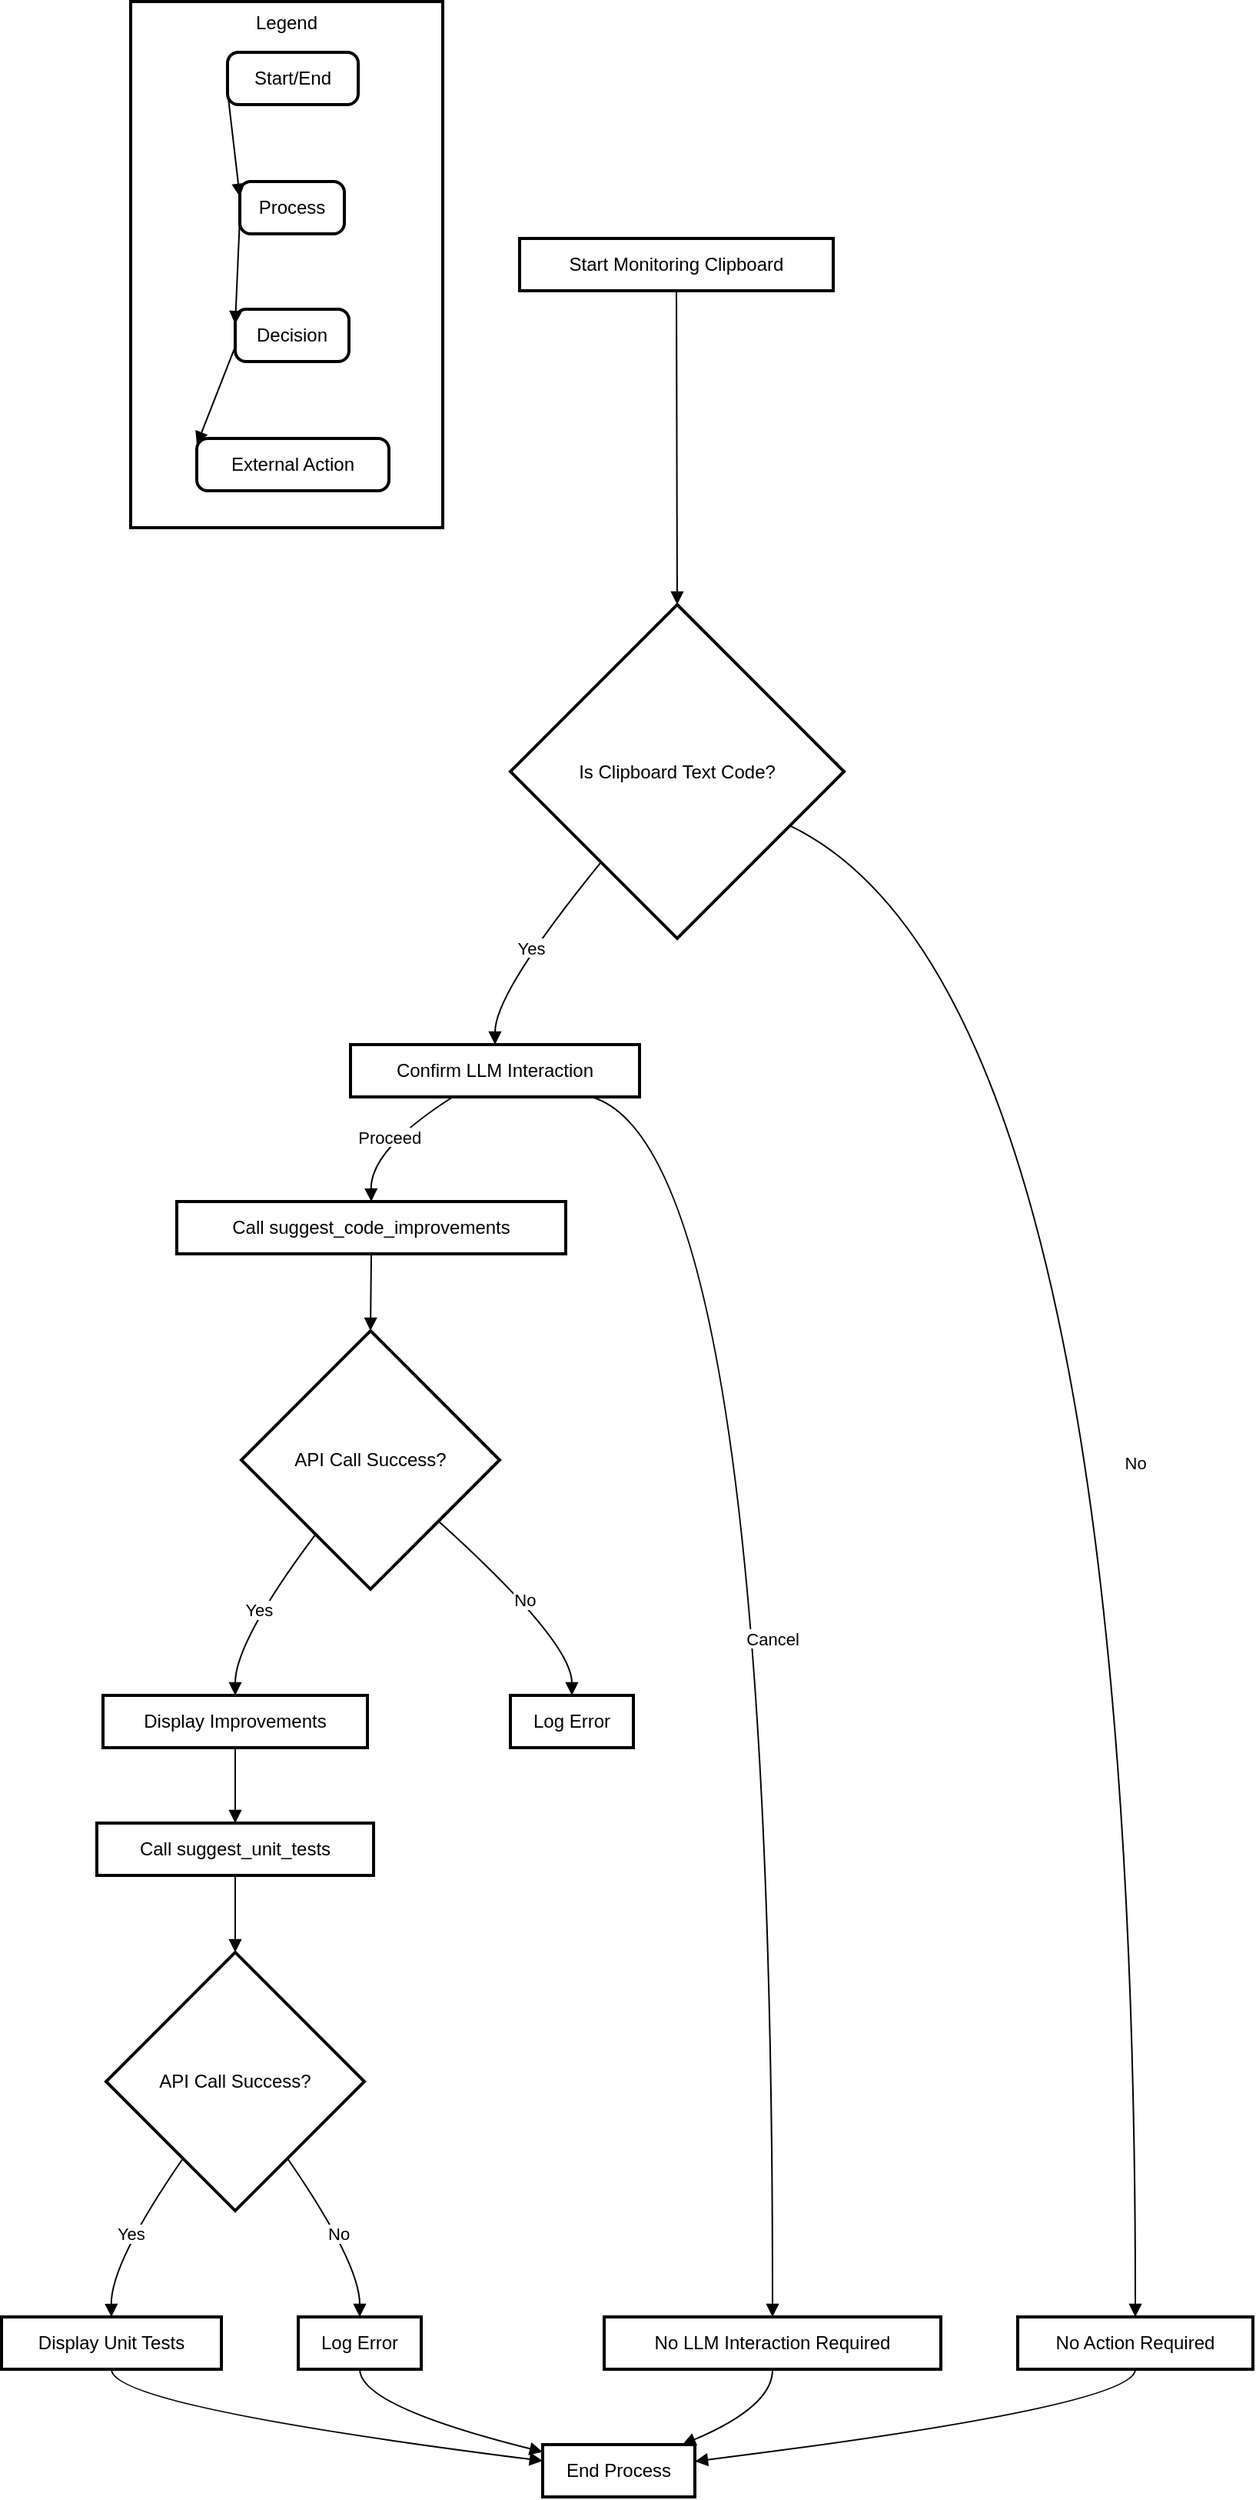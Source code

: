 <mxfile version="24.7.7">
  <diagram name="Page-1" id="7fnBXyxwZL_qYooeh81o">
    <mxGraphModel dx="1204" dy="765" grid="1" gridSize="10" guides="1" tooltips="1" connect="1" arrows="1" fold="1" page="1" pageScale="1" pageWidth="850" pageHeight="1100" math="0" shadow="0">
      <root>
        <mxCell id="0" />
        <mxCell id="1" parent="0" />
        <mxCell id="i-0Nc1CEb1ar5KQ-jwTB-1" value="Legend" style="whiteSpace=wrap;strokeWidth=2;verticalAlign=top;" vertex="1" parent="1">
          <mxGeometry x="104" y="20" width="203" height="342" as="geometry" />
        </mxCell>
        <mxCell id="i-0Nc1CEb1ar5KQ-jwTB-2" value="External Action" style="rounded=1;absoluteArcSize=1;arcSize=14;whiteSpace=wrap;strokeWidth=2;" vertex="1" parent="i-0Nc1CEb1ar5KQ-jwTB-1">
          <mxGeometry x="43" y="284" width="125" height="34" as="geometry" />
        </mxCell>
        <mxCell id="i-0Nc1CEb1ar5KQ-jwTB-3" value="Start/End" style="rounded=1;absoluteArcSize=1;arcSize=14;whiteSpace=wrap;strokeWidth=2;" vertex="1" parent="i-0Nc1CEb1ar5KQ-jwTB-1">
          <mxGeometry x="63" y="33" width="85" height="34" as="geometry" />
        </mxCell>
        <mxCell id="i-0Nc1CEb1ar5KQ-jwTB-4" value="Process" style="rounded=1;absoluteArcSize=1;arcSize=14;whiteSpace=wrap;strokeWidth=2;" vertex="1" parent="i-0Nc1CEb1ar5KQ-jwTB-1">
          <mxGeometry x="71" y="117" width="68" height="34" as="geometry" />
        </mxCell>
        <mxCell id="i-0Nc1CEb1ar5KQ-jwTB-5" value="Decision" style="rounded=1;absoluteArcSize=1;arcSize=14;whiteSpace=wrap;strokeWidth=2;" vertex="1" parent="i-0Nc1CEb1ar5KQ-jwTB-1">
          <mxGeometry x="68" y="200" width="74" height="34" as="geometry" />
        </mxCell>
        <mxCell id="i-0Nc1CEb1ar5KQ-jwTB-6" value="" style="curved=1;startArrow=none;endArrow=block;exitX=-0.49;exitY=0.99;entryX=-0.73;entryY=-0.01;rounded=0;" edge="1" parent="i-0Nc1CEb1ar5KQ-jwTB-1" source="i-0Nc1CEb1ar5KQ-jwTB-3" target="i-0Nc1CEb1ar5KQ-jwTB-4">
          <mxGeometry relative="1" as="geometry">
            <Array as="points" />
          </mxGeometry>
        </mxCell>
        <mxCell id="i-0Nc1CEb1ar5KQ-jwTB-7" value="" style="curved=1;startArrow=none;endArrow=block;exitX=-0.73;exitY=0.98;entryX=-0.63;entryY=0.01;rounded=0;" edge="1" parent="i-0Nc1CEb1ar5KQ-jwTB-1" source="i-0Nc1CEb1ar5KQ-jwTB-4" target="i-0Nc1CEb1ar5KQ-jwTB-5">
          <mxGeometry relative="1" as="geometry">
            <Array as="points" />
          </mxGeometry>
        </mxCell>
        <mxCell id="i-0Nc1CEb1ar5KQ-jwTB-8" value="" style="curved=1;startArrow=none;endArrow=block;exitX=-0.63;exitY=0.99;entryX=-0.17;entryY=-0.01;rounded=0;" edge="1" parent="i-0Nc1CEb1ar5KQ-jwTB-1" source="i-0Nc1CEb1ar5KQ-jwTB-5" target="i-0Nc1CEb1ar5KQ-jwTB-2">
          <mxGeometry relative="1" as="geometry">
            <Array as="points" />
          </mxGeometry>
        </mxCell>
        <mxCell id="i-0Nc1CEb1ar5KQ-jwTB-9" value="Start Monitoring Clipboard" style="whiteSpace=wrap;strokeWidth=2;" vertex="1" parent="1">
          <mxGeometry x="357" y="174" width="204" height="34" as="geometry" />
        </mxCell>
        <mxCell id="i-0Nc1CEb1ar5KQ-jwTB-10" value="Is Clipboard Text Code?" style="rhombus;strokeWidth=2;whiteSpace=wrap;" vertex="1" parent="1">
          <mxGeometry x="351" y="412" width="217" height="217" as="geometry" />
        </mxCell>
        <mxCell id="i-0Nc1CEb1ar5KQ-jwTB-11" value="Confirm LLM Interaction" style="whiteSpace=wrap;strokeWidth=2;" vertex="1" parent="1">
          <mxGeometry x="247" y="698" width="188" height="34" as="geometry" />
        </mxCell>
        <mxCell id="i-0Nc1CEb1ar5KQ-jwTB-12" value="No Action Required" style="whiteSpace=wrap;strokeWidth=2;" vertex="1" parent="1">
          <mxGeometry x="681" y="1525" width="153" height="34" as="geometry" />
        </mxCell>
        <mxCell id="i-0Nc1CEb1ar5KQ-jwTB-13" value="Call suggest_code_improvements" style="whiteSpace=wrap;strokeWidth=2;" vertex="1" parent="1">
          <mxGeometry x="134" y="800" width="253" height="34" as="geometry" />
        </mxCell>
        <mxCell id="i-0Nc1CEb1ar5KQ-jwTB-14" value="No LLM Interaction Required" style="whiteSpace=wrap;strokeWidth=2;" vertex="1" parent="1">
          <mxGeometry x="412" y="1525" width="219" height="34" as="geometry" />
        </mxCell>
        <mxCell id="i-0Nc1CEb1ar5KQ-jwTB-15" value="API Call Success?" style="rhombus;strokeWidth=2;whiteSpace=wrap;" vertex="1" parent="1">
          <mxGeometry x="176" y="884" width="168" height="168" as="geometry" />
        </mxCell>
        <mxCell id="i-0Nc1CEb1ar5KQ-jwTB-16" value="Display Improvements" style="whiteSpace=wrap;strokeWidth=2;" vertex="1" parent="1">
          <mxGeometry x="86" y="1121" width="172" height="34" as="geometry" />
        </mxCell>
        <mxCell id="i-0Nc1CEb1ar5KQ-jwTB-17" value="Log Error" style="whiteSpace=wrap;strokeWidth=2;" vertex="1" parent="1">
          <mxGeometry x="351" y="1121" width="80" height="34" as="geometry" />
        </mxCell>
        <mxCell id="i-0Nc1CEb1ar5KQ-jwTB-18" value="Call suggest_unit_tests" style="whiteSpace=wrap;strokeWidth=2;" vertex="1" parent="1">
          <mxGeometry x="82" y="1204" width="180" height="34" as="geometry" />
        </mxCell>
        <mxCell id="i-0Nc1CEb1ar5KQ-jwTB-19" value="API Call Success?" style="rhombus;strokeWidth=2;whiteSpace=wrap;" vertex="1" parent="1">
          <mxGeometry x="88" y="1288" width="168" height="168" as="geometry" />
        </mxCell>
        <mxCell id="i-0Nc1CEb1ar5KQ-jwTB-20" value="Display Unit Tests" style="whiteSpace=wrap;strokeWidth=2;" vertex="1" parent="1">
          <mxGeometry x="20" y="1525" width="143" height="34" as="geometry" />
        </mxCell>
        <mxCell id="i-0Nc1CEb1ar5KQ-jwTB-21" value="Log Error" style="whiteSpace=wrap;strokeWidth=2;" vertex="1" parent="1">
          <mxGeometry x="213" y="1525" width="80" height="34" as="geometry" />
        </mxCell>
        <mxCell id="i-0Nc1CEb1ar5KQ-jwTB-22" value="End Process" style="whiteSpace=wrap;strokeWidth=2;" vertex="1" parent="1">
          <mxGeometry x="372" y="1608" width="99" height="34" as="geometry" />
        </mxCell>
        <mxCell id="i-0Nc1CEb1ar5KQ-jwTB-23" value="" style="curved=1;startArrow=none;endArrow=block;exitX=0.5;exitY=1;entryX=0.5;entryY=0;rounded=0;" edge="1" parent="1" source="i-0Nc1CEb1ar5KQ-jwTB-9" target="i-0Nc1CEb1ar5KQ-jwTB-10">
          <mxGeometry relative="1" as="geometry">
            <Array as="points" />
          </mxGeometry>
        </mxCell>
        <mxCell id="i-0Nc1CEb1ar5KQ-jwTB-24" value="Yes" style="curved=1;startArrow=none;endArrow=block;exitX=0.08;exitY=1;entryX=0.5;entryY=-0.01;rounded=0;" edge="1" parent="1" source="i-0Nc1CEb1ar5KQ-jwTB-10" target="i-0Nc1CEb1ar5KQ-jwTB-11">
          <mxGeometry relative="1" as="geometry">
            <Array as="points">
              <mxPoint x="341" y="664" />
            </Array>
          </mxGeometry>
        </mxCell>
        <mxCell id="i-0Nc1CEb1ar5KQ-jwTB-25" value="No" style="curved=1;startArrow=none;endArrow=block;exitX=1;exitY=0.74;entryX=0.5;entryY=-0.01;rounded=0;" edge="1" parent="1" source="i-0Nc1CEb1ar5KQ-jwTB-10" target="i-0Nc1CEb1ar5KQ-jwTB-12">
          <mxGeometry relative="1" as="geometry">
            <Array as="points">
              <mxPoint x="758" y="664" />
            </Array>
          </mxGeometry>
        </mxCell>
        <mxCell id="i-0Nc1CEb1ar5KQ-jwTB-26" value="Proceed" style="curved=1;startArrow=none;endArrow=block;exitX=0.36;exitY=0.98;entryX=0.5;entryY=0;rounded=0;" edge="1" parent="1" source="i-0Nc1CEb1ar5KQ-jwTB-11" target="i-0Nc1CEb1ar5KQ-jwTB-13">
          <mxGeometry relative="1" as="geometry">
            <Array as="points">
              <mxPoint x="260" y="766" />
            </Array>
          </mxGeometry>
        </mxCell>
        <mxCell id="i-0Nc1CEb1ar5KQ-jwTB-27" value="Cancel" style="curved=1;startArrow=none;endArrow=block;exitX=0.82;exitY=0.98;entryX=0.5;entryY=-0.01;rounded=0;" edge="1" parent="1" source="i-0Nc1CEb1ar5KQ-jwTB-11" target="i-0Nc1CEb1ar5KQ-jwTB-14">
          <mxGeometry relative="1" as="geometry">
            <Array as="points">
              <mxPoint x="522" y="766" />
            </Array>
          </mxGeometry>
        </mxCell>
        <mxCell id="i-0Nc1CEb1ar5KQ-jwTB-28" value="" style="curved=1;startArrow=none;endArrow=block;exitX=0.5;exitY=0.99;entryX=0.5;entryY=0;rounded=0;" edge="1" parent="1" source="i-0Nc1CEb1ar5KQ-jwTB-13" target="i-0Nc1CEb1ar5KQ-jwTB-15">
          <mxGeometry relative="1" as="geometry">
            <Array as="points" />
          </mxGeometry>
        </mxCell>
        <mxCell id="i-0Nc1CEb1ar5KQ-jwTB-29" value="Yes" style="curved=1;startArrow=none;endArrow=block;exitX=0.13;exitY=1;entryX=0.5;entryY=-0.01;rounded=0;" edge="1" parent="1" source="i-0Nc1CEb1ar5KQ-jwTB-15" target="i-0Nc1CEb1ar5KQ-jwTB-16">
          <mxGeometry relative="1" as="geometry">
            <Array as="points">
              <mxPoint x="172" y="1086" />
            </Array>
          </mxGeometry>
        </mxCell>
        <mxCell id="i-0Nc1CEb1ar5KQ-jwTB-30" value="No" style="curved=1;startArrow=none;endArrow=block;exitX=1;exitY=0.95;entryX=0.5;entryY=-0.01;rounded=0;" edge="1" parent="1" source="i-0Nc1CEb1ar5KQ-jwTB-15" target="i-0Nc1CEb1ar5KQ-jwTB-17">
          <mxGeometry relative="1" as="geometry">
            <Array as="points">
              <mxPoint x="391" y="1086" />
            </Array>
          </mxGeometry>
        </mxCell>
        <mxCell id="i-0Nc1CEb1ar5KQ-jwTB-31" value="" style="curved=1;startArrow=none;endArrow=block;exitX=0.5;exitY=0.97;entryX=0.5;entryY=0;rounded=0;" edge="1" parent="1" source="i-0Nc1CEb1ar5KQ-jwTB-16" target="i-0Nc1CEb1ar5KQ-jwTB-18">
          <mxGeometry relative="1" as="geometry">
            <Array as="points" />
          </mxGeometry>
        </mxCell>
        <mxCell id="i-0Nc1CEb1ar5KQ-jwTB-32" value="" style="curved=1;startArrow=none;endArrow=block;exitX=0.5;exitY=0.99;entryX=0.5;entryY=0;rounded=0;" edge="1" parent="1" source="i-0Nc1CEb1ar5KQ-jwTB-18" target="i-0Nc1CEb1ar5KQ-jwTB-19">
          <mxGeometry relative="1" as="geometry">
            <Array as="points" />
          </mxGeometry>
        </mxCell>
        <mxCell id="i-0Nc1CEb1ar5KQ-jwTB-33" value="Yes" style="curved=1;startArrow=none;endArrow=block;exitX=0.16;exitY=1;entryX=0.5;entryY=-0.01;rounded=0;" edge="1" parent="1" source="i-0Nc1CEb1ar5KQ-jwTB-19" target="i-0Nc1CEb1ar5KQ-jwTB-20">
          <mxGeometry relative="1" as="geometry">
            <Array as="points">
              <mxPoint x="91" y="1490" />
            </Array>
          </mxGeometry>
        </mxCell>
        <mxCell id="i-0Nc1CEb1ar5KQ-jwTB-34" value="No" style="curved=1;startArrow=none;endArrow=block;exitX=0.84;exitY=1;entryX=0.5;entryY=-0.01;rounded=0;" edge="1" parent="1" source="i-0Nc1CEb1ar5KQ-jwTB-19" target="i-0Nc1CEb1ar5KQ-jwTB-21">
          <mxGeometry relative="1" as="geometry">
            <Array as="points">
              <mxPoint x="253" y="1490" />
            </Array>
          </mxGeometry>
        </mxCell>
        <mxCell id="i-0Nc1CEb1ar5KQ-jwTB-35" value="" style="curved=1;startArrow=none;endArrow=block;exitX=0.5;exitY=0.98;entryX=0;entryY=0.31;rounded=0;" edge="1" parent="1" source="i-0Nc1CEb1ar5KQ-jwTB-20" target="i-0Nc1CEb1ar5KQ-jwTB-22">
          <mxGeometry relative="1" as="geometry">
            <Array as="points">
              <mxPoint x="91" y="1583" />
            </Array>
          </mxGeometry>
        </mxCell>
        <mxCell id="i-0Nc1CEb1ar5KQ-jwTB-36" value="" style="curved=1;startArrow=none;endArrow=block;exitX=0.5;exitY=0.98;entryX=0;entryY=0.14;rounded=0;" edge="1" parent="1" source="i-0Nc1CEb1ar5KQ-jwTB-21" target="i-0Nc1CEb1ar5KQ-jwTB-22">
          <mxGeometry relative="1" as="geometry">
            <Array as="points">
              <mxPoint x="253" y="1583" />
            </Array>
          </mxGeometry>
        </mxCell>
        <mxCell id="i-0Nc1CEb1ar5KQ-jwTB-37" value="" style="curved=1;startArrow=none;endArrow=block;exitX=0.5;exitY=0.98;entryX=0.91;entryY=0.01;rounded=0;" edge="1" parent="1" source="i-0Nc1CEb1ar5KQ-jwTB-14" target="i-0Nc1CEb1ar5KQ-jwTB-22">
          <mxGeometry relative="1" as="geometry">
            <Array as="points">
              <mxPoint x="522" y="1583" />
            </Array>
          </mxGeometry>
        </mxCell>
        <mxCell id="i-0Nc1CEb1ar5KQ-jwTB-38" value="" style="curved=1;startArrow=none;endArrow=block;exitX=0.5;exitY=0.98;entryX=1;entryY=0.32;rounded=0;" edge="1" parent="1" source="i-0Nc1CEb1ar5KQ-jwTB-12" target="i-0Nc1CEb1ar5KQ-jwTB-22">
          <mxGeometry relative="1" as="geometry">
            <Array as="points">
              <mxPoint x="758" y="1583" />
            </Array>
          </mxGeometry>
        </mxCell>
      </root>
    </mxGraphModel>
  </diagram>
</mxfile>
